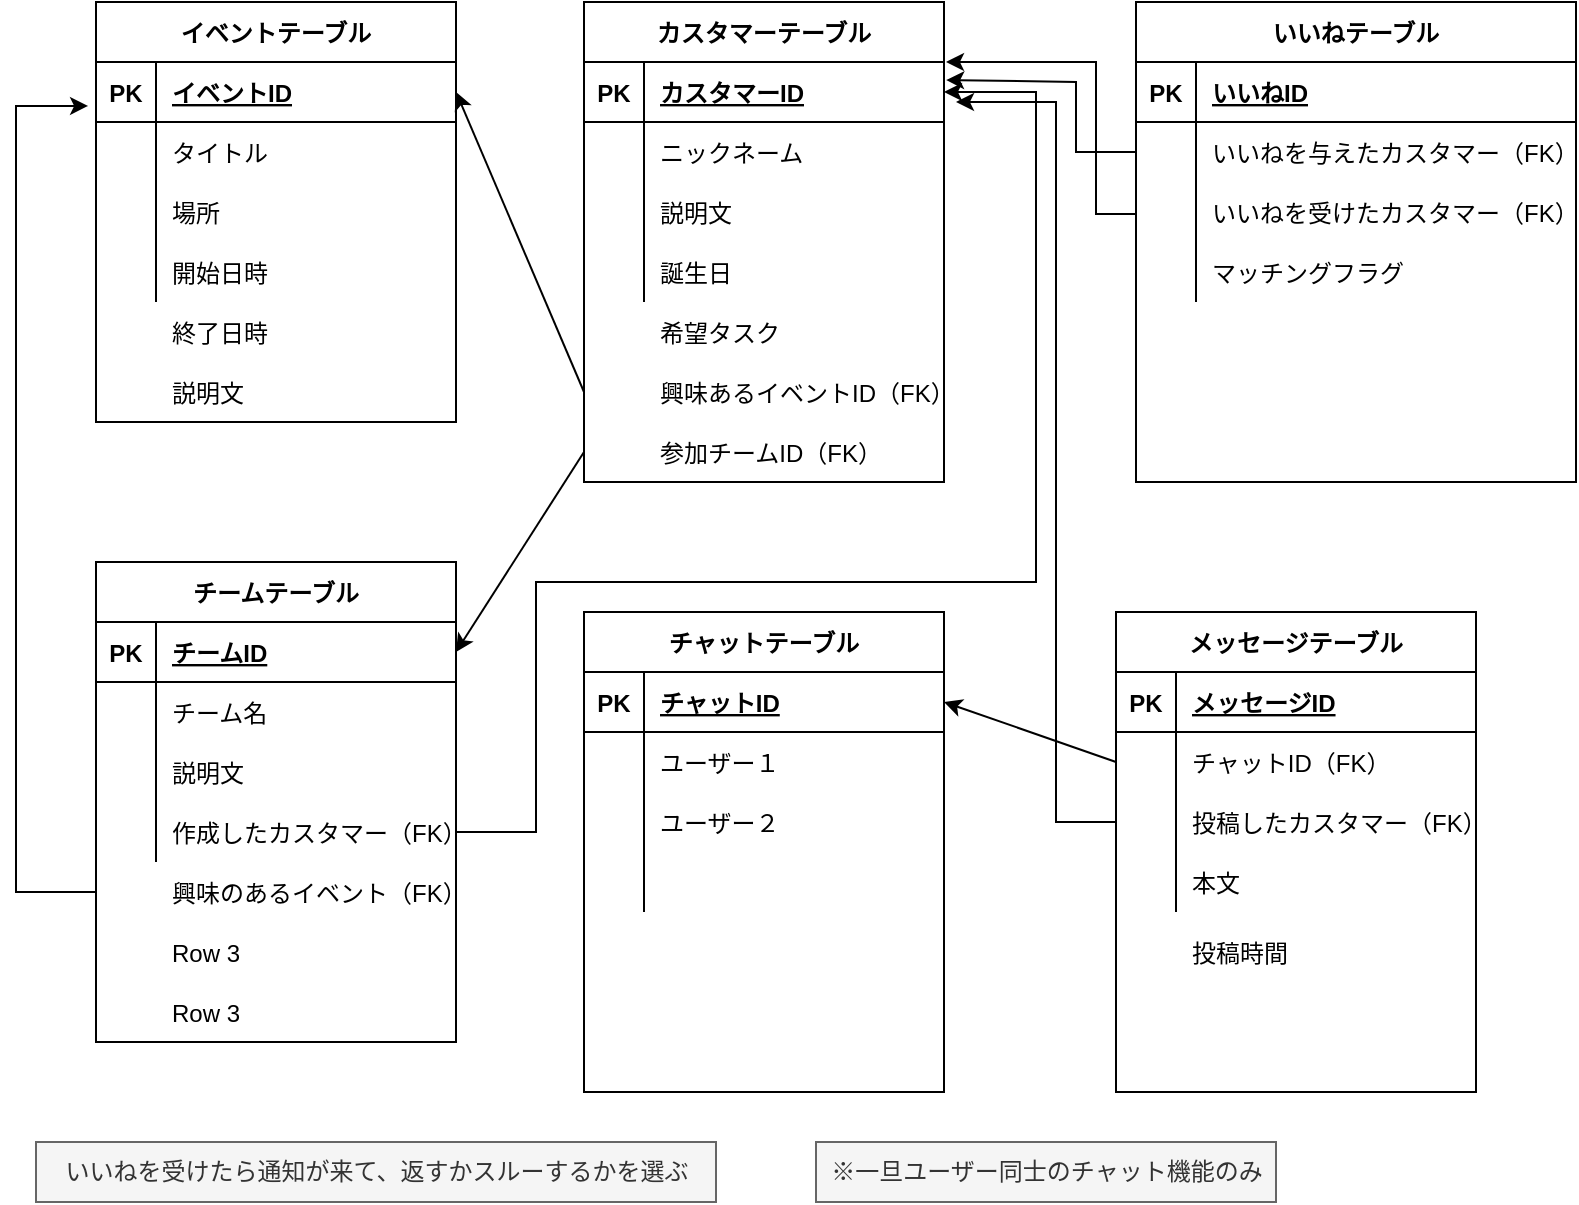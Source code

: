 <mxfile version="24.8.3">
  <diagram name="ページ1" id="xBAIxZ258H9hVGIG7pwN">
    <mxGraphModel dx="984" dy="625" grid="1" gridSize="10" guides="1" tooltips="1" connect="1" arrows="1" fold="1" page="1" pageScale="1" pageWidth="827" pageHeight="1169" math="0" shadow="0">
      <root>
        <mxCell id="0" />
        <mxCell id="1" parent="0" />
        <mxCell id="diK6dFrDXfG8zKTfdCGS-64" value="" style="group" vertex="1" connectable="0" parent="1">
          <mxGeometry x="80" y="320" width="180" height="240" as="geometry" />
        </mxCell>
        <mxCell id="diK6dFrDXfG8zKTfdCGS-42" value="チームテーブル" style="shape=table;startSize=30;container=1;collapsible=1;childLayout=tableLayout;fixedRows=1;rowLines=0;fontStyle=1;align=center;resizeLast=1;movable=1;resizable=1;rotatable=1;deletable=1;editable=1;connectable=1;" vertex="1" parent="diK6dFrDXfG8zKTfdCGS-64">
          <mxGeometry width="180" height="240" as="geometry">
            <mxRectangle x="40" y="320" width="120" height="30" as="alternateBounds" />
          </mxGeometry>
        </mxCell>
        <mxCell id="diK6dFrDXfG8zKTfdCGS-43" value="" style="shape=tableRow;horizontal=0;startSize=0;swimlaneHead=0;swimlaneBody=0;fillColor=none;collapsible=0;dropTarget=0;points=[[0,0.5],[1,0.5]];portConstraint=eastwest;top=0;left=0;right=0;bottom=1;movable=1;resizable=1;rotatable=1;deletable=1;editable=1;connectable=1;" vertex="1" parent="diK6dFrDXfG8zKTfdCGS-42">
          <mxGeometry y="30" width="180" height="30" as="geometry" />
        </mxCell>
        <mxCell id="diK6dFrDXfG8zKTfdCGS-44" value="PK" style="shape=partialRectangle;connectable=1;fillColor=none;top=0;left=0;bottom=0;right=0;fontStyle=1;overflow=hidden;movable=1;resizable=1;rotatable=1;deletable=1;editable=1;" vertex="1" parent="diK6dFrDXfG8zKTfdCGS-43">
          <mxGeometry width="30" height="30" as="geometry">
            <mxRectangle width="30" height="30" as="alternateBounds" />
          </mxGeometry>
        </mxCell>
        <mxCell id="diK6dFrDXfG8zKTfdCGS-45" value="チームID" style="shape=partialRectangle;connectable=1;fillColor=none;top=0;left=0;bottom=0;right=0;align=left;spacingLeft=6;fontStyle=5;overflow=hidden;movable=1;resizable=1;rotatable=1;deletable=1;editable=1;" vertex="1" parent="diK6dFrDXfG8zKTfdCGS-43">
          <mxGeometry x="30" width="150" height="30" as="geometry">
            <mxRectangle width="150" height="30" as="alternateBounds" />
          </mxGeometry>
        </mxCell>
        <mxCell id="diK6dFrDXfG8zKTfdCGS-46" value="" style="shape=tableRow;horizontal=0;startSize=0;swimlaneHead=0;swimlaneBody=0;fillColor=none;collapsible=0;dropTarget=0;points=[[0,0.5],[1,0.5]];portConstraint=eastwest;top=0;left=0;right=0;bottom=0;movable=1;resizable=1;rotatable=1;deletable=1;editable=1;connectable=1;" vertex="1" parent="diK6dFrDXfG8zKTfdCGS-42">
          <mxGeometry y="60" width="180" height="30" as="geometry" />
        </mxCell>
        <mxCell id="diK6dFrDXfG8zKTfdCGS-47" value="" style="shape=partialRectangle;connectable=1;fillColor=none;top=0;left=0;bottom=0;right=0;editable=1;overflow=hidden;movable=1;resizable=1;rotatable=1;deletable=1;" vertex="1" parent="diK6dFrDXfG8zKTfdCGS-46">
          <mxGeometry width="30" height="30" as="geometry">
            <mxRectangle width="30" height="30" as="alternateBounds" />
          </mxGeometry>
        </mxCell>
        <mxCell id="diK6dFrDXfG8zKTfdCGS-48" value="チーム名" style="shape=partialRectangle;connectable=1;fillColor=none;top=0;left=0;bottom=0;right=0;align=left;spacingLeft=6;overflow=hidden;movable=1;resizable=1;rotatable=1;deletable=1;editable=1;" vertex="1" parent="diK6dFrDXfG8zKTfdCGS-46">
          <mxGeometry x="30" width="150" height="30" as="geometry">
            <mxRectangle width="150" height="30" as="alternateBounds" />
          </mxGeometry>
        </mxCell>
        <mxCell id="diK6dFrDXfG8zKTfdCGS-49" value="" style="shape=tableRow;horizontal=0;startSize=0;swimlaneHead=0;swimlaneBody=0;fillColor=none;collapsible=0;dropTarget=0;points=[[0,0.5],[1,0.5]];portConstraint=eastwest;top=0;left=0;right=0;bottom=0;movable=1;resizable=1;rotatable=1;deletable=1;editable=1;connectable=1;" vertex="1" parent="diK6dFrDXfG8zKTfdCGS-42">
          <mxGeometry y="90" width="180" height="30" as="geometry" />
        </mxCell>
        <mxCell id="diK6dFrDXfG8zKTfdCGS-50" value="" style="shape=partialRectangle;connectable=1;fillColor=none;top=0;left=0;bottom=0;right=0;editable=1;overflow=hidden;movable=1;resizable=1;rotatable=1;deletable=1;" vertex="1" parent="diK6dFrDXfG8zKTfdCGS-49">
          <mxGeometry width="30" height="30" as="geometry">
            <mxRectangle width="30" height="30" as="alternateBounds" />
          </mxGeometry>
        </mxCell>
        <mxCell id="diK6dFrDXfG8zKTfdCGS-51" value="説明文" style="shape=partialRectangle;connectable=1;fillColor=none;top=0;left=0;bottom=0;right=0;align=left;spacingLeft=6;overflow=hidden;movable=1;resizable=1;rotatable=1;deletable=1;editable=1;" vertex="1" parent="diK6dFrDXfG8zKTfdCGS-49">
          <mxGeometry x="30" width="150" height="30" as="geometry">
            <mxRectangle width="150" height="30" as="alternateBounds" />
          </mxGeometry>
        </mxCell>
        <mxCell id="diK6dFrDXfG8zKTfdCGS-52" value="" style="shape=tableRow;horizontal=0;startSize=0;swimlaneHead=0;swimlaneBody=0;fillColor=none;collapsible=0;dropTarget=0;points=[[0,0.5],[1,0.5]];portConstraint=eastwest;top=0;left=0;right=0;bottom=0;movable=1;resizable=1;rotatable=1;deletable=1;editable=1;connectable=1;" vertex="1" parent="diK6dFrDXfG8zKTfdCGS-42">
          <mxGeometry y="120" width="180" height="30" as="geometry" />
        </mxCell>
        <mxCell id="diK6dFrDXfG8zKTfdCGS-53" value="" style="shape=partialRectangle;connectable=1;fillColor=none;top=0;left=0;bottom=0;right=0;editable=1;overflow=hidden;movable=1;resizable=1;rotatable=1;deletable=1;" vertex="1" parent="diK6dFrDXfG8zKTfdCGS-52">
          <mxGeometry width="30" height="30" as="geometry">
            <mxRectangle width="30" height="30" as="alternateBounds" />
          </mxGeometry>
        </mxCell>
        <mxCell id="diK6dFrDXfG8zKTfdCGS-54" value="作成したカスタマー（FK）" style="shape=partialRectangle;connectable=1;fillColor=none;top=0;left=0;bottom=0;right=0;align=left;spacingLeft=6;overflow=hidden;movable=1;resizable=1;rotatable=1;deletable=1;editable=1;" vertex="1" parent="diK6dFrDXfG8zKTfdCGS-52">
          <mxGeometry x="30" width="150" height="30" as="geometry">
            <mxRectangle width="150" height="30" as="alternateBounds" />
          </mxGeometry>
        </mxCell>
        <mxCell id="diK6dFrDXfG8zKTfdCGS-55" value="" style="shape=tableRow;horizontal=0;startSize=0;swimlaneHead=0;swimlaneBody=0;fillColor=none;collapsible=0;dropTarget=0;points=[[0,0.5],[1,0.5]];portConstraint=eastwest;top=0;left=0;right=0;bottom=0;movable=1;resizable=1;rotatable=1;deletable=1;editable=1;connectable=1;" vertex="1" parent="diK6dFrDXfG8zKTfdCGS-64">
          <mxGeometry y="150" width="180" height="30" as="geometry" />
        </mxCell>
        <mxCell id="diK6dFrDXfG8zKTfdCGS-56" value="" style="shape=partialRectangle;connectable=1;fillColor=none;top=0;left=0;bottom=0;right=0;editable=1;overflow=hidden;movable=1;resizable=1;rotatable=1;deletable=1;" vertex="1" parent="diK6dFrDXfG8zKTfdCGS-55">
          <mxGeometry width="30" height="30" as="geometry">
            <mxRectangle width="30" height="30" as="alternateBounds" />
          </mxGeometry>
        </mxCell>
        <mxCell id="diK6dFrDXfG8zKTfdCGS-57" value="興味のあるイベント（FK）" style="shape=partialRectangle;connectable=1;fillColor=none;top=0;left=0;bottom=0;right=0;align=left;spacingLeft=6;overflow=hidden;movable=1;resizable=1;rotatable=1;deletable=1;editable=1;" vertex="1" parent="diK6dFrDXfG8zKTfdCGS-55">
          <mxGeometry x="30" width="150" height="30" as="geometry">
            <mxRectangle width="150" height="30" as="alternateBounds" />
          </mxGeometry>
        </mxCell>
        <mxCell id="diK6dFrDXfG8zKTfdCGS-58" value="" style="shape=tableRow;horizontal=0;startSize=0;swimlaneHead=0;swimlaneBody=0;fillColor=none;collapsible=0;dropTarget=0;points=[[0,0.5],[1,0.5]];portConstraint=eastwest;top=0;left=0;right=0;bottom=0;movable=1;resizable=1;rotatable=1;deletable=1;editable=1;connectable=1;" vertex="1" parent="diK6dFrDXfG8zKTfdCGS-64">
          <mxGeometry y="180" width="180" height="30" as="geometry" />
        </mxCell>
        <mxCell id="diK6dFrDXfG8zKTfdCGS-59" value="" style="shape=partialRectangle;connectable=1;fillColor=none;top=0;left=0;bottom=0;right=0;editable=1;overflow=hidden;movable=1;resizable=1;rotatable=1;deletable=1;" vertex="1" parent="diK6dFrDXfG8zKTfdCGS-58">
          <mxGeometry width="30" height="30" as="geometry">
            <mxRectangle width="30" height="30" as="alternateBounds" />
          </mxGeometry>
        </mxCell>
        <mxCell id="diK6dFrDXfG8zKTfdCGS-60" value="Row 3" style="shape=partialRectangle;connectable=1;fillColor=none;top=0;left=0;bottom=0;right=0;align=left;spacingLeft=6;overflow=hidden;movable=1;resizable=1;rotatable=1;deletable=1;editable=1;" vertex="1" parent="diK6dFrDXfG8zKTfdCGS-58">
          <mxGeometry x="30" width="150" height="30" as="geometry">
            <mxRectangle width="150" height="30" as="alternateBounds" />
          </mxGeometry>
        </mxCell>
        <mxCell id="diK6dFrDXfG8zKTfdCGS-61" value="" style="shape=tableRow;horizontal=0;startSize=0;swimlaneHead=0;swimlaneBody=0;fillColor=none;collapsible=0;dropTarget=0;points=[[0,0.5],[1,0.5]];portConstraint=eastwest;top=0;left=0;right=0;bottom=0;movable=1;resizable=1;rotatable=1;deletable=1;editable=1;connectable=1;" vertex="1" parent="diK6dFrDXfG8zKTfdCGS-64">
          <mxGeometry y="210" width="180" height="30" as="geometry" />
        </mxCell>
        <mxCell id="diK6dFrDXfG8zKTfdCGS-62" value="" style="shape=partialRectangle;connectable=1;fillColor=none;top=0;left=0;bottom=0;right=0;editable=1;overflow=hidden;movable=1;resizable=1;rotatable=1;deletable=1;" vertex="1" parent="diK6dFrDXfG8zKTfdCGS-61">
          <mxGeometry width="30" height="30" as="geometry">
            <mxRectangle width="30" height="30" as="alternateBounds" />
          </mxGeometry>
        </mxCell>
        <mxCell id="diK6dFrDXfG8zKTfdCGS-63" value="Row 3" style="shape=partialRectangle;connectable=1;fillColor=none;top=0;left=0;bottom=0;right=0;align=left;spacingLeft=6;overflow=hidden;movable=1;resizable=1;rotatable=1;deletable=1;editable=1;" vertex="1" parent="diK6dFrDXfG8zKTfdCGS-61">
          <mxGeometry x="30" width="150" height="30" as="geometry">
            <mxRectangle width="150" height="30" as="alternateBounds" />
          </mxGeometry>
        </mxCell>
        <mxCell id="diK6dFrDXfG8zKTfdCGS-65" value="" style="group" vertex="1" connectable="0" parent="1">
          <mxGeometry x="80" y="40" width="180" height="210" as="geometry" />
        </mxCell>
        <mxCell id="diK6dFrDXfG8zKTfdCGS-1" value="イベントテーブル" style="shape=table;startSize=30;container=1;collapsible=1;childLayout=tableLayout;fixedRows=1;rowLines=0;fontStyle=1;align=center;resizeLast=1;" vertex="1" parent="diK6dFrDXfG8zKTfdCGS-65">
          <mxGeometry width="180" height="210" as="geometry" />
        </mxCell>
        <mxCell id="diK6dFrDXfG8zKTfdCGS-2" value="" style="shape=tableRow;horizontal=0;startSize=0;swimlaneHead=0;swimlaneBody=0;fillColor=none;collapsible=0;dropTarget=0;points=[[0,0.5],[1,0.5]];portConstraint=eastwest;top=0;left=0;right=0;bottom=1;" vertex="1" parent="diK6dFrDXfG8zKTfdCGS-1">
          <mxGeometry y="30" width="180" height="30" as="geometry" />
        </mxCell>
        <mxCell id="diK6dFrDXfG8zKTfdCGS-3" value="PK" style="shape=partialRectangle;connectable=0;fillColor=none;top=0;left=0;bottom=0;right=0;fontStyle=1;overflow=hidden;" vertex="1" parent="diK6dFrDXfG8zKTfdCGS-2">
          <mxGeometry width="30" height="30" as="geometry">
            <mxRectangle width="30" height="30" as="alternateBounds" />
          </mxGeometry>
        </mxCell>
        <mxCell id="diK6dFrDXfG8zKTfdCGS-4" value="イベントID" style="shape=partialRectangle;connectable=0;fillColor=none;top=0;left=0;bottom=0;right=0;align=left;spacingLeft=6;fontStyle=5;overflow=hidden;" vertex="1" parent="diK6dFrDXfG8zKTfdCGS-2">
          <mxGeometry x="30" width="150" height="30" as="geometry">
            <mxRectangle width="150" height="30" as="alternateBounds" />
          </mxGeometry>
        </mxCell>
        <mxCell id="diK6dFrDXfG8zKTfdCGS-5" value="" style="shape=tableRow;horizontal=0;startSize=0;swimlaneHead=0;swimlaneBody=0;fillColor=none;collapsible=0;dropTarget=0;points=[[0,0.5],[1,0.5]];portConstraint=eastwest;top=0;left=0;right=0;bottom=0;" vertex="1" parent="diK6dFrDXfG8zKTfdCGS-1">
          <mxGeometry y="60" width="180" height="30" as="geometry" />
        </mxCell>
        <mxCell id="diK6dFrDXfG8zKTfdCGS-6" value="" style="shape=partialRectangle;connectable=0;fillColor=none;top=0;left=0;bottom=0;right=0;editable=1;overflow=hidden;" vertex="1" parent="diK6dFrDXfG8zKTfdCGS-5">
          <mxGeometry width="30" height="30" as="geometry">
            <mxRectangle width="30" height="30" as="alternateBounds" />
          </mxGeometry>
        </mxCell>
        <mxCell id="diK6dFrDXfG8zKTfdCGS-7" value="タイトル" style="shape=partialRectangle;connectable=0;fillColor=none;top=0;left=0;bottom=0;right=0;align=left;spacingLeft=6;overflow=hidden;" vertex="1" parent="diK6dFrDXfG8zKTfdCGS-5">
          <mxGeometry x="30" width="150" height="30" as="geometry">
            <mxRectangle width="150" height="30" as="alternateBounds" />
          </mxGeometry>
        </mxCell>
        <mxCell id="diK6dFrDXfG8zKTfdCGS-8" value="" style="shape=tableRow;horizontal=0;startSize=0;swimlaneHead=0;swimlaneBody=0;fillColor=none;collapsible=0;dropTarget=0;points=[[0,0.5],[1,0.5]];portConstraint=eastwest;top=0;left=0;right=0;bottom=0;" vertex="1" parent="diK6dFrDXfG8zKTfdCGS-1">
          <mxGeometry y="90" width="180" height="30" as="geometry" />
        </mxCell>
        <mxCell id="diK6dFrDXfG8zKTfdCGS-9" value="" style="shape=partialRectangle;connectable=0;fillColor=none;top=0;left=0;bottom=0;right=0;editable=1;overflow=hidden;" vertex="1" parent="diK6dFrDXfG8zKTfdCGS-8">
          <mxGeometry width="30" height="30" as="geometry">
            <mxRectangle width="30" height="30" as="alternateBounds" />
          </mxGeometry>
        </mxCell>
        <mxCell id="diK6dFrDXfG8zKTfdCGS-10" value="場所" style="shape=partialRectangle;connectable=0;fillColor=none;top=0;left=0;bottom=0;right=0;align=left;spacingLeft=6;overflow=hidden;" vertex="1" parent="diK6dFrDXfG8zKTfdCGS-8">
          <mxGeometry x="30" width="150" height="30" as="geometry">
            <mxRectangle width="150" height="30" as="alternateBounds" />
          </mxGeometry>
        </mxCell>
        <mxCell id="diK6dFrDXfG8zKTfdCGS-11" value="" style="shape=tableRow;horizontal=0;startSize=0;swimlaneHead=0;swimlaneBody=0;fillColor=none;collapsible=0;dropTarget=0;points=[[0,0.5],[1,0.5]];portConstraint=eastwest;top=0;left=0;right=0;bottom=0;" vertex="1" parent="diK6dFrDXfG8zKTfdCGS-1">
          <mxGeometry y="120" width="180" height="30" as="geometry" />
        </mxCell>
        <mxCell id="diK6dFrDXfG8zKTfdCGS-12" value="" style="shape=partialRectangle;connectable=0;fillColor=none;top=0;left=0;bottom=0;right=0;editable=1;overflow=hidden;" vertex="1" parent="diK6dFrDXfG8zKTfdCGS-11">
          <mxGeometry width="30" height="30" as="geometry">
            <mxRectangle width="30" height="30" as="alternateBounds" />
          </mxGeometry>
        </mxCell>
        <mxCell id="diK6dFrDXfG8zKTfdCGS-13" value="開始日時" style="shape=partialRectangle;connectable=0;fillColor=none;top=0;left=0;bottom=0;right=0;align=left;spacingLeft=6;overflow=hidden;" vertex="1" parent="diK6dFrDXfG8zKTfdCGS-11">
          <mxGeometry x="30" width="150" height="30" as="geometry">
            <mxRectangle width="150" height="30" as="alternateBounds" />
          </mxGeometry>
        </mxCell>
        <mxCell id="diK6dFrDXfG8zKTfdCGS-14" value="" style="shape=tableRow;horizontal=0;startSize=0;swimlaneHead=0;swimlaneBody=0;fillColor=none;collapsible=0;dropTarget=0;points=[[0,0.5],[1,0.5]];portConstraint=eastwest;top=0;left=0;right=0;bottom=0;" vertex="1" parent="diK6dFrDXfG8zKTfdCGS-65">
          <mxGeometry y="150" width="180" height="30" as="geometry" />
        </mxCell>
        <mxCell id="diK6dFrDXfG8zKTfdCGS-15" value="" style="shape=partialRectangle;connectable=0;fillColor=none;top=0;left=0;bottom=0;right=0;editable=1;overflow=hidden;" vertex="1" parent="diK6dFrDXfG8zKTfdCGS-14">
          <mxGeometry width="30" height="30" as="geometry">
            <mxRectangle width="30" height="30" as="alternateBounds" />
          </mxGeometry>
        </mxCell>
        <mxCell id="diK6dFrDXfG8zKTfdCGS-16" value="終了日時" style="shape=partialRectangle;connectable=0;fillColor=none;top=0;left=0;bottom=0;right=0;align=left;spacingLeft=6;overflow=hidden;" vertex="1" parent="diK6dFrDXfG8zKTfdCGS-14">
          <mxGeometry x="30" width="150" height="30" as="geometry">
            <mxRectangle width="150" height="30" as="alternateBounds" />
          </mxGeometry>
        </mxCell>
        <mxCell id="diK6dFrDXfG8zKTfdCGS-17" value="" style="shape=tableRow;horizontal=0;startSize=0;swimlaneHead=0;swimlaneBody=0;fillColor=none;collapsible=0;dropTarget=0;points=[[0,0.5],[1,0.5]];portConstraint=eastwest;top=0;left=0;right=0;bottom=0;" vertex="1" parent="diK6dFrDXfG8zKTfdCGS-65">
          <mxGeometry y="180" width="180" height="30" as="geometry" />
        </mxCell>
        <mxCell id="diK6dFrDXfG8zKTfdCGS-18" value="" style="shape=partialRectangle;connectable=0;fillColor=none;top=0;left=0;bottom=0;right=0;editable=1;overflow=hidden;" vertex="1" parent="diK6dFrDXfG8zKTfdCGS-17">
          <mxGeometry width="30" height="30" as="geometry">
            <mxRectangle width="30" height="30" as="alternateBounds" />
          </mxGeometry>
        </mxCell>
        <mxCell id="diK6dFrDXfG8zKTfdCGS-19" value="説明文" style="shape=partialRectangle;connectable=0;fillColor=none;top=0;left=0;bottom=0;right=0;align=left;spacingLeft=6;overflow=hidden;" vertex="1" parent="diK6dFrDXfG8zKTfdCGS-17">
          <mxGeometry x="30" width="150" height="30" as="geometry">
            <mxRectangle width="150" height="30" as="alternateBounds" />
          </mxGeometry>
        </mxCell>
        <mxCell id="diK6dFrDXfG8zKTfdCGS-66" value="" style="group" vertex="1" connectable="0" parent="1">
          <mxGeometry x="324" y="40" width="180" height="240" as="geometry" />
        </mxCell>
        <mxCell id="diK6dFrDXfG8zKTfdCGS-20" value="カスタマーテーブル" style="shape=table;startSize=30;container=1;collapsible=1;childLayout=tableLayout;fixedRows=1;rowLines=0;fontStyle=1;align=center;resizeLast=1;" vertex="1" parent="diK6dFrDXfG8zKTfdCGS-66">
          <mxGeometry width="180" height="240" as="geometry" />
        </mxCell>
        <mxCell id="diK6dFrDXfG8zKTfdCGS-21" value="" style="shape=tableRow;horizontal=0;startSize=0;swimlaneHead=0;swimlaneBody=0;fillColor=none;collapsible=0;dropTarget=0;points=[[0,0.5],[1,0.5]];portConstraint=eastwest;top=0;left=0;right=0;bottom=1;" vertex="1" parent="diK6dFrDXfG8zKTfdCGS-20">
          <mxGeometry y="30" width="180" height="30" as="geometry" />
        </mxCell>
        <mxCell id="diK6dFrDXfG8zKTfdCGS-22" value="PK" style="shape=partialRectangle;connectable=0;fillColor=none;top=0;left=0;bottom=0;right=0;fontStyle=1;overflow=hidden;" vertex="1" parent="diK6dFrDXfG8zKTfdCGS-21">
          <mxGeometry width="30" height="30" as="geometry">
            <mxRectangle width="30" height="30" as="alternateBounds" />
          </mxGeometry>
        </mxCell>
        <mxCell id="diK6dFrDXfG8zKTfdCGS-23" value="カスタマーID" style="shape=partialRectangle;connectable=0;fillColor=none;top=0;left=0;bottom=0;right=0;align=left;spacingLeft=6;fontStyle=5;overflow=hidden;" vertex="1" parent="diK6dFrDXfG8zKTfdCGS-21">
          <mxGeometry x="30" width="150" height="30" as="geometry">
            <mxRectangle width="150" height="30" as="alternateBounds" />
          </mxGeometry>
        </mxCell>
        <mxCell id="diK6dFrDXfG8zKTfdCGS-24" value="" style="shape=tableRow;horizontal=0;startSize=0;swimlaneHead=0;swimlaneBody=0;fillColor=none;collapsible=0;dropTarget=0;points=[[0,0.5],[1,0.5]];portConstraint=eastwest;top=0;left=0;right=0;bottom=0;" vertex="1" parent="diK6dFrDXfG8zKTfdCGS-20">
          <mxGeometry y="60" width="180" height="30" as="geometry" />
        </mxCell>
        <mxCell id="diK6dFrDXfG8zKTfdCGS-25" value="" style="shape=partialRectangle;connectable=0;fillColor=none;top=0;left=0;bottom=0;right=0;editable=1;overflow=hidden;" vertex="1" parent="diK6dFrDXfG8zKTfdCGS-24">
          <mxGeometry width="30" height="30" as="geometry">
            <mxRectangle width="30" height="30" as="alternateBounds" />
          </mxGeometry>
        </mxCell>
        <mxCell id="diK6dFrDXfG8zKTfdCGS-26" value="ニックネーム" style="shape=partialRectangle;connectable=0;fillColor=none;top=0;left=0;bottom=0;right=0;align=left;spacingLeft=6;overflow=hidden;" vertex="1" parent="diK6dFrDXfG8zKTfdCGS-24">
          <mxGeometry x="30" width="150" height="30" as="geometry">
            <mxRectangle width="150" height="30" as="alternateBounds" />
          </mxGeometry>
        </mxCell>
        <mxCell id="diK6dFrDXfG8zKTfdCGS-27" value="" style="shape=tableRow;horizontal=0;startSize=0;swimlaneHead=0;swimlaneBody=0;fillColor=none;collapsible=0;dropTarget=0;points=[[0,0.5],[1,0.5]];portConstraint=eastwest;top=0;left=0;right=0;bottom=0;" vertex="1" parent="diK6dFrDXfG8zKTfdCGS-20">
          <mxGeometry y="90" width="180" height="30" as="geometry" />
        </mxCell>
        <mxCell id="diK6dFrDXfG8zKTfdCGS-28" value="" style="shape=partialRectangle;connectable=0;fillColor=none;top=0;left=0;bottom=0;right=0;editable=1;overflow=hidden;" vertex="1" parent="diK6dFrDXfG8zKTfdCGS-27">
          <mxGeometry width="30" height="30" as="geometry">
            <mxRectangle width="30" height="30" as="alternateBounds" />
          </mxGeometry>
        </mxCell>
        <mxCell id="diK6dFrDXfG8zKTfdCGS-29" value="説明文" style="shape=partialRectangle;connectable=0;fillColor=none;top=0;left=0;bottom=0;right=0;align=left;spacingLeft=6;overflow=hidden;" vertex="1" parent="diK6dFrDXfG8zKTfdCGS-27">
          <mxGeometry x="30" width="150" height="30" as="geometry">
            <mxRectangle width="150" height="30" as="alternateBounds" />
          </mxGeometry>
        </mxCell>
        <mxCell id="diK6dFrDXfG8zKTfdCGS-30" value="" style="shape=tableRow;horizontal=0;startSize=0;swimlaneHead=0;swimlaneBody=0;fillColor=none;collapsible=0;dropTarget=0;points=[[0,0.5],[1,0.5]];portConstraint=eastwest;top=0;left=0;right=0;bottom=0;" vertex="1" parent="diK6dFrDXfG8zKTfdCGS-20">
          <mxGeometry y="120" width="180" height="30" as="geometry" />
        </mxCell>
        <mxCell id="diK6dFrDXfG8zKTfdCGS-31" value="" style="shape=partialRectangle;connectable=0;fillColor=none;top=0;left=0;bottom=0;right=0;editable=1;overflow=hidden;" vertex="1" parent="diK6dFrDXfG8zKTfdCGS-30">
          <mxGeometry width="30" height="30" as="geometry">
            <mxRectangle width="30" height="30" as="alternateBounds" />
          </mxGeometry>
        </mxCell>
        <mxCell id="diK6dFrDXfG8zKTfdCGS-32" value="誕生日" style="shape=partialRectangle;connectable=0;fillColor=none;top=0;left=0;bottom=0;right=0;align=left;spacingLeft=6;overflow=hidden;" vertex="1" parent="diK6dFrDXfG8zKTfdCGS-30">
          <mxGeometry x="30" width="150" height="30" as="geometry">
            <mxRectangle width="150" height="30" as="alternateBounds" />
          </mxGeometry>
        </mxCell>
        <mxCell id="diK6dFrDXfG8zKTfdCGS-33" value="" style="shape=tableRow;horizontal=0;startSize=0;swimlaneHead=0;swimlaneBody=0;fillColor=none;collapsible=0;dropTarget=0;points=[[0,0.5],[1,0.5]];portConstraint=eastwest;top=0;left=0;right=0;bottom=0;" vertex="1" parent="diK6dFrDXfG8zKTfdCGS-66">
          <mxGeometry y="150" width="180" height="30" as="geometry" />
        </mxCell>
        <mxCell id="diK6dFrDXfG8zKTfdCGS-34" value="" style="shape=partialRectangle;connectable=0;fillColor=none;top=0;left=0;bottom=0;right=0;editable=1;overflow=hidden;" vertex="1" parent="diK6dFrDXfG8zKTfdCGS-33">
          <mxGeometry width="30" height="30" as="geometry">
            <mxRectangle width="30" height="30" as="alternateBounds" />
          </mxGeometry>
        </mxCell>
        <mxCell id="diK6dFrDXfG8zKTfdCGS-35" value="希望タスク" style="shape=partialRectangle;connectable=0;fillColor=none;top=0;left=0;bottom=0;right=0;align=left;spacingLeft=6;overflow=hidden;" vertex="1" parent="diK6dFrDXfG8zKTfdCGS-33">
          <mxGeometry x="30" width="150" height="30" as="geometry">
            <mxRectangle width="150" height="30" as="alternateBounds" />
          </mxGeometry>
        </mxCell>
        <mxCell id="diK6dFrDXfG8zKTfdCGS-36" value="" style="shape=tableRow;horizontal=0;startSize=0;swimlaneHead=0;swimlaneBody=0;fillColor=none;collapsible=0;dropTarget=0;points=[[0,0.5],[1,0.5]];portConstraint=eastwest;top=0;left=0;right=0;bottom=0;" vertex="1" parent="diK6dFrDXfG8zKTfdCGS-66">
          <mxGeometry y="180" width="180" height="30" as="geometry" />
        </mxCell>
        <mxCell id="diK6dFrDXfG8zKTfdCGS-37" value="" style="shape=partialRectangle;connectable=0;fillColor=none;top=0;left=0;bottom=0;right=0;editable=1;overflow=hidden;" vertex="1" parent="diK6dFrDXfG8zKTfdCGS-36">
          <mxGeometry width="30" height="30" as="geometry">
            <mxRectangle width="30" height="30" as="alternateBounds" />
          </mxGeometry>
        </mxCell>
        <mxCell id="diK6dFrDXfG8zKTfdCGS-38" value="興味あるイベントID（FK）" style="shape=partialRectangle;connectable=0;fillColor=none;top=0;left=0;bottom=0;right=0;align=left;spacingLeft=6;overflow=hidden;" vertex="1" parent="diK6dFrDXfG8zKTfdCGS-36">
          <mxGeometry x="30" width="150" height="30" as="geometry">
            <mxRectangle width="150" height="30" as="alternateBounds" />
          </mxGeometry>
        </mxCell>
        <mxCell id="diK6dFrDXfG8zKTfdCGS-39" value="" style="shape=tableRow;horizontal=0;startSize=0;swimlaneHead=0;swimlaneBody=0;fillColor=none;collapsible=0;dropTarget=0;points=[[0,0.5],[1,0.5]];portConstraint=eastwest;top=0;left=0;right=0;bottom=0;" vertex="1" parent="diK6dFrDXfG8zKTfdCGS-66">
          <mxGeometry y="210" width="180" height="30" as="geometry" />
        </mxCell>
        <mxCell id="diK6dFrDXfG8zKTfdCGS-40" value="" style="shape=partialRectangle;connectable=0;fillColor=none;top=0;left=0;bottom=0;right=0;editable=1;overflow=hidden;" vertex="1" parent="diK6dFrDXfG8zKTfdCGS-39">
          <mxGeometry width="30" height="30" as="geometry">
            <mxRectangle width="30" height="30" as="alternateBounds" />
          </mxGeometry>
        </mxCell>
        <mxCell id="diK6dFrDXfG8zKTfdCGS-41" value="参加チームID（FK）" style="shape=partialRectangle;connectable=0;fillColor=none;top=0;left=0;bottom=0;right=0;align=left;spacingLeft=6;overflow=hidden;" vertex="1" parent="diK6dFrDXfG8zKTfdCGS-39">
          <mxGeometry x="30" width="150" height="30" as="geometry">
            <mxRectangle width="150" height="30" as="alternateBounds" />
          </mxGeometry>
        </mxCell>
        <mxCell id="diK6dFrDXfG8zKTfdCGS-68" value="チャットテーブル" style="shape=table;startSize=30;container=1;collapsible=1;childLayout=tableLayout;fixedRows=1;rowLines=0;fontStyle=1;align=center;resizeLast=1;movable=1;resizable=1;rotatable=1;deletable=1;editable=1;connectable=1;" vertex="1" parent="1">
          <mxGeometry x="324" y="345" width="180" height="240" as="geometry">
            <mxRectangle x="40" y="320" width="120" height="30" as="alternateBounds" />
          </mxGeometry>
        </mxCell>
        <mxCell id="diK6dFrDXfG8zKTfdCGS-69" value="" style="shape=tableRow;horizontal=0;startSize=0;swimlaneHead=0;swimlaneBody=0;fillColor=none;collapsible=0;dropTarget=0;points=[[0,0.5],[1,0.5]];portConstraint=eastwest;top=0;left=0;right=0;bottom=1;movable=1;resizable=1;rotatable=1;deletable=1;editable=1;connectable=1;" vertex="1" parent="diK6dFrDXfG8zKTfdCGS-68">
          <mxGeometry y="30" width="180" height="30" as="geometry" />
        </mxCell>
        <mxCell id="diK6dFrDXfG8zKTfdCGS-70" value="PK" style="shape=partialRectangle;connectable=1;fillColor=none;top=0;left=0;bottom=0;right=0;fontStyle=1;overflow=hidden;movable=1;resizable=1;rotatable=1;deletable=1;editable=1;" vertex="1" parent="diK6dFrDXfG8zKTfdCGS-69">
          <mxGeometry width="30" height="30" as="geometry">
            <mxRectangle width="30" height="30" as="alternateBounds" />
          </mxGeometry>
        </mxCell>
        <mxCell id="diK6dFrDXfG8zKTfdCGS-71" value="チャットID" style="shape=partialRectangle;connectable=1;fillColor=none;top=0;left=0;bottom=0;right=0;align=left;spacingLeft=6;fontStyle=5;overflow=hidden;movable=1;resizable=1;rotatable=1;deletable=1;editable=1;" vertex="1" parent="diK6dFrDXfG8zKTfdCGS-69">
          <mxGeometry x="30" width="150" height="30" as="geometry">
            <mxRectangle width="150" height="30" as="alternateBounds" />
          </mxGeometry>
        </mxCell>
        <mxCell id="diK6dFrDXfG8zKTfdCGS-72" value="" style="shape=tableRow;horizontal=0;startSize=0;swimlaneHead=0;swimlaneBody=0;fillColor=none;collapsible=0;dropTarget=0;points=[[0,0.5],[1,0.5]];portConstraint=eastwest;top=0;left=0;right=0;bottom=0;movable=1;resizable=1;rotatable=1;deletable=1;editable=1;connectable=1;" vertex="1" parent="diK6dFrDXfG8zKTfdCGS-68">
          <mxGeometry y="60" width="180" height="30" as="geometry" />
        </mxCell>
        <mxCell id="diK6dFrDXfG8zKTfdCGS-73" value="" style="shape=partialRectangle;connectable=1;fillColor=none;top=0;left=0;bottom=0;right=0;editable=1;overflow=hidden;movable=1;resizable=1;rotatable=1;deletable=1;" vertex="1" parent="diK6dFrDXfG8zKTfdCGS-72">
          <mxGeometry width="30" height="30" as="geometry">
            <mxRectangle width="30" height="30" as="alternateBounds" />
          </mxGeometry>
        </mxCell>
        <mxCell id="diK6dFrDXfG8zKTfdCGS-74" value="ユーザー１" style="shape=partialRectangle;connectable=1;fillColor=none;top=0;left=0;bottom=0;right=0;align=left;spacingLeft=6;overflow=hidden;movable=1;resizable=1;rotatable=1;deletable=1;editable=1;" vertex="1" parent="diK6dFrDXfG8zKTfdCGS-72">
          <mxGeometry x="30" width="150" height="30" as="geometry">
            <mxRectangle width="150" height="30" as="alternateBounds" />
          </mxGeometry>
        </mxCell>
        <mxCell id="diK6dFrDXfG8zKTfdCGS-75" value="" style="shape=tableRow;horizontal=0;startSize=0;swimlaneHead=0;swimlaneBody=0;fillColor=none;collapsible=0;dropTarget=0;points=[[0,0.5],[1,0.5]];portConstraint=eastwest;top=0;left=0;right=0;bottom=0;movable=1;resizable=1;rotatable=1;deletable=1;editable=1;connectable=1;" vertex="1" parent="diK6dFrDXfG8zKTfdCGS-68">
          <mxGeometry y="90" width="180" height="30" as="geometry" />
        </mxCell>
        <mxCell id="diK6dFrDXfG8zKTfdCGS-76" value="" style="shape=partialRectangle;connectable=1;fillColor=none;top=0;left=0;bottom=0;right=0;editable=1;overflow=hidden;movable=1;resizable=1;rotatable=1;deletable=1;" vertex="1" parent="diK6dFrDXfG8zKTfdCGS-75">
          <mxGeometry width="30" height="30" as="geometry">
            <mxRectangle width="30" height="30" as="alternateBounds" />
          </mxGeometry>
        </mxCell>
        <mxCell id="diK6dFrDXfG8zKTfdCGS-77" value="ユーザー２" style="shape=partialRectangle;connectable=1;fillColor=none;top=0;left=0;bottom=0;right=0;align=left;spacingLeft=6;overflow=hidden;movable=1;resizable=1;rotatable=1;deletable=1;editable=1;" vertex="1" parent="diK6dFrDXfG8zKTfdCGS-75">
          <mxGeometry x="30" width="150" height="30" as="geometry">
            <mxRectangle width="150" height="30" as="alternateBounds" />
          </mxGeometry>
        </mxCell>
        <mxCell id="diK6dFrDXfG8zKTfdCGS-78" value="" style="shape=tableRow;horizontal=0;startSize=0;swimlaneHead=0;swimlaneBody=0;fillColor=none;collapsible=0;dropTarget=0;points=[[0,0.5],[1,0.5]];portConstraint=eastwest;top=0;left=0;right=0;bottom=0;movable=1;resizable=1;rotatable=1;deletable=1;editable=1;connectable=1;" vertex="1" parent="diK6dFrDXfG8zKTfdCGS-68">
          <mxGeometry y="120" width="180" height="30" as="geometry" />
        </mxCell>
        <mxCell id="diK6dFrDXfG8zKTfdCGS-79" value="" style="shape=partialRectangle;connectable=1;fillColor=none;top=0;left=0;bottom=0;right=0;editable=1;overflow=hidden;movable=1;resizable=1;rotatable=1;deletable=1;" vertex="1" parent="diK6dFrDXfG8zKTfdCGS-78">
          <mxGeometry width="30" height="30" as="geometry">
            <mxRectangle width="30" height="30" as="alternateBounds" />
          </mxGeometry>
        </mxCell>
        <mxCell id="diK6dFrDXfG8zKTfdCGS-80" value="" style="shape=partialRectangle;connectable=1;fillColor=none;top=0;left=0;bottom=0;right=0;align=left;spacingLeft=6;overflow=hidden;movable=1;resizable=1;rotatable=1;deletable=1;editable=1;" vertex="1" parent="diK6dFrDXfG8zKTfdCGS-78">
          <mxGeometry x="30" width="150" height="30" as="geometry">
            <mxRectangle width="150" height="30" as="alternateBounds" />
          </mxGeometry>
        </mxCell>
        <mxCell id="diK6dFrDXfG8zKTfdCGS-83" value="" style="endArrow=classic;html=1;rounded=0;entryX=1;entryY=0.5;entryDx=0;entryDy=0;exitX=0;exitY=0.5;exitDx=0;exitDy=0;" edge="1" parent="1" source="diK6dFrDXfG8zKTfdCGS-36" target="diK6dFrDXfG8zKTfdCGS-2">
          <mxGeometry width="50" height="50" relative="1" as="geometry">
            <mxPoint x="310" y="220" as="sourcePoint" />
            <mxPoint x="270" y="90" as="targetPoint" />
          </mxGeometry>
        </mxCell>
        <mxCell id="diK6dFrDXfG8zKTfdCGS-85" value="" style="endArrow=classic;html=1;rounded=0;entryX=1;entryY=0.5;entryDx=0;entryDy=0;exitX=0;exitY=0.5;exitDx=0;exitDy=0;" edge="1" parent="1" source="diK6dFrDXfG8zKTfdCGS-39" target="diK6dFrDXfG8zKTfdCGS-45">
          <mxGeometry width="50" height="50" relative="1" as="geometry">
            <mxPoint x="390" y="350" as="sourcePoint" />
            <mxPoint x="440" y="300" as="targetPoint" />
          </mxGeometry>
        </mxCell>
        <mxCell id="diK6dFrDXfG8zKTfdCGS-89" value="" style="endArrow=classic;html=1;rounded=0;exitX=0;exitY=0.5;exitDx=0;exitDy=0;entryX=-0.022;entryY=0.733;entryDx=0;entryDy=0;entryPerimeter=0;" edge="1" parent="1" source="diK6dFrDXfG8zKTfdCGS-56" target="diK6dFrDXfG8zKTfdCGS-2">
          <mxGeometry width="50" height="50" relative="1" as="geometry">
            <mxPoint x="30" y="190" as="sourcePoint" />
            <mxPoint x="80" y="140" as="targetPoint" />
            <Array as="points">
              <mxPoint x="40" y="485" />
              <mxPoint x="40" y="92" />
            </Array>
          </mxGeometry>
        </mxCell>
        <mxCell id="diK6dFrDXfG8zKTfdCGS-90" value="" style="endArrow=classic;html=1;rounded=0;exitX=1;exitY=0.5;exitDx=0;exitDy=0;entryX=1;entryY=0.5;entryDx=0;entryDy=0;" edge="1" parent="1" source="diK6dFrDXfG8zKTfdCGS-54" target="diK6dFrDXfG8zKTfdCGS-21">
          <mxGeometry width="50" height="50" relative="1" as="geometry">
            <mxPoint x="390" y="350" as="sourcePoint" />
            <mxPoint x="440" y="300" as="targetPoint" />
            <Array as="points">
              <mxPoint x="300" y="455" />
              <mxPoint x="300" y="330" />
              <mxPoint x="550" y="330" />
              <mxPoint x="550" y="85" />
            </Array>
          </mxGeometry>
        </mxCell>
        <mxCell id="diK6dFrDXfG8zKTfdCGS-104" value="メッセージテーブル" style="shape=table;startSize=30;container=1;collapsible=1;childLayout=tableLayout;fixedRows=1;rowLines=0;fontStyle=1;align=center;resizeLast=1;movable=1;resizable=1;rotatable=1;deletable=1;editable=1;connectable=1;" vertex="1" parent="1">
          <mxGeometry x="590" y="345" width="180" height="240" as="geometry">
            <mxRectangle x="40" y="320" width="120" height="30" as="alternateBounds" />
          </mxGeometry>
        </mxCell>
        <mxCell id="diK6dFrDXfG8zKTfdCGS-105" value="" style="shape=tableRow;horizontal=0;startSize=0;swimlaneHead=0;swimlaneBody=0;fillColor=none;collapsible=0;dropTarget=0;points=[[0,0.5],[1,0.5]];portConstraint=eastwest;top=0;left=0;right=0;bottom=1;movable=1;resizable=1;rotatable=1;deletable=1;editable=1;connectable=1;" vertex="1" parent="diK6dFrDXfG8zKTfdCGS-104">
          <mxGeometry y="30" width="180" height="30" as="geometry" />
        </mxCell>
        <mxCell id="diK6dFrDXfG8zKTfdCGS-106" value="PK" style="shape=partialRectangle;connectable=1;fillColor=none;top=0;left=0;bottom=0;right=0;fontStyle=1;overflow=hidden;movable=1;resizable=1;rotatable=1;deletable=1;editable=1;" vertex="1" parent="diK6dFrDXfG8zKTfdCGS-105">
          <mxGeometry width="30" height="30" as="geometry">
            <mxRectangle width="30" height="30" as="alternateBounds" />
          </mxGeometry>
        </mxCell>
        <mxCell id="diK6dFrDXfG8zKTfdCGS-107" value="メッセージID" style="shape=partialRectangle;connectable=1;fillColor=none;top=0;left=0;bottom=0;right=0;align=left;spacingLeft=6;fontStyle=5;overflow=hidden;movable=1;resizable=1;rotatable=1;deletable=1;editable=1;" vertex="1" parent="diK6dFrDXfG8zKTfdCGS-105">
          <mxGeometry x="30" width="150" height="30" as="geometry">
            <mxRectangle width="150" height="30" as="alternateBounds" />
          </mxGeometry>
        </mxCell>
        <mxCell id="diK6dFrDXfG8zKTfdCGS-108" value="" style="shape=tableRow;horizontal=0;startSize=0;swimlaneHead=0;swimlaneBody=0;fillColor=none;collapsible=0;dropTarget=0;points=[[0,0.5],[1,0.5]];portConstraint=eastwest;top=0;left=0;right=0;bottom=0;movable=1;resizable=1;rotatable=1;deletable=1;editable=1;connectable=1;" vertex="1" parent="diK6dFrDXfG8zKTfdCGS-104">
          <mxGeometry y="60" width="180" height="30" as="geometry" />
        </mxCell>
        <mxCell id="diK6dFrDXfG8zKTfdCGS-109" value="" style="shape=partialRectangle;connectable=1;fillColor=none;top=0;left=0;bottom=0;right=0;editable=1;overflow=hidden;movable=1;resizable=1;rotatable=1;deletable=1;" vertex="1" parent="diK6dFrDXfG8zKTfdCGS-108">
          <mxGeometry width="30" height="30" as="geometry">
            <mxRectangle width="30" height="30" as="alternateBounds" />
          </mxGeometry>
        </mxCell>
        <mxCell id="diK6dFrDXfG8zKTfdCGS-110" value="チャットID（FK）" style="shape=partialRectangle;connectable=1;fillColor=none;top=0;left=0;bottom=0;right=0;align=left;spacingLeft=6;overflow=hidden;movable=1;resizable=1;rotatable=1;deletable=1;editable=1;" vertex="1" parent="diK6dFrDXfG8zKTfdCGS-108">
          <mxGeometry x="30" width="150" height="30" as="geometry">
            <mxRectangle width="150" height="30" as="alternateBounds" />
          </mxGeometry>
        </mxCell>
        <mxCell id="diK6dFrDXfG8zKTfdCGS-111" value="" style="shape=tableRow;horizontal=0;startSize=0;swimlaneHead=0;swimlaneBody=0;fillColor=none;collapsible=0;dropTarget=0;points=[[0,0.5],[1,0.5]];portConstraint=eastwest;top=0;left=0;right=0;bottom=0;movable=1;resizable=1;rotatable=1;deletable=1;editable=1;connectable=1;" vertex="1" parent="diK6dFrDXfG8zKTfdCGS-104">
          <mxGeometry y="90" width="180" height="30" as="geometry" />
        </mxCell>
        <mxCell id="diK6dFrDXfG8zKTfdCGS-112" value="" style="shape=partialRectangle;connectable=1;fillColor=none;top=0;left=0;bottom=0;right=0;editable=1;overflow=hidden;movable=1;resizable=1;rotatable=1;deletable=1;" vertex="1" parent="diK6dFrDXfG8zKTfdCGS-111">
          <mxGeometry width="30" height="30" as="geometry">
            <mxRectangle width="30" height="30" as="alternateBounds" />
          </mxGeometry>
        </mxCell>
        <mxCell id="diK6dFrDXfG8zKTfdCGS-113" value="投稿したカスタマー（FK）" style="shape=partialRectangle;connectable=1;fillColor=none;top=0;left=0;bottom=0;right=0;align=left;spacingLeft=6;overflow=hidden;movable=1;resizable=1;rotatable=1;deletable=1;editable=1;" vertex="1" parent="diK6dFrDXfG8zKTfdCGS-111">
          <mxGeometry x="30" width="150" height="30" as="geometry">
            <mxRectangle width="150" height="30" as="alternateBounds" />
          </mxGeometry>
        </mxCell>
        <mxCell id="diK6dFrDXfG8zKTfdCGS-114" value="" style="shape=tableRow;horizontal=0;startSize=0;swimlaneHead=0;swimlaneBody=0;fillColor=none;collapsible=0;dropTarget=0;points=[[0,0.5],[1,0.5]];portConstraint=eastwest;top=0;left=0;right=0;bottom=0;movable=1;resizable=1;rotatable=1;deletable=1;editable=1;connectable=1;" vertex="1" parent="diK6dFrDXfG8zKTfdCGS-104">
          <mxGeometry y="120" width="180" height="30" as="geometry" />
        </mxCell>
        <mxCell id="diK6dFrDXfG8zKTfdCGS-115" value="" style="shape=partialRectangle;connectable=1;fillColor=none;top=0;left=0;bottom=0;right=0;editable=1;overflow=hidden;movable=1;resizable=1;rotatable=1;deletable=1;" vertex="1" parent="diK6dFrDXfG8zKTfdCGS-114">
          <mxGeometry width="30" height="30" as="geometry">
            <mxRectangle width="30" height="30" as="alternateBounds" />
          </mxGeometry>
        </mxCell>
        <mxCell id="diK6dFrDXfG8zKTfdCGS-116" value="本文" style="shape=partialRectangle;connectable=1;fillColor=none;top=0;left=0;bottom=0;right=0;align=left;spacingLeft=6;overflow=hidden;movable=1;resizable=1;rotatable=1;deletable=1;editable=1;" vertex="1" parent="diK6dFrDXfG8zKTfdCGS-114">
          <mxGeometry x="30" width="150" height="30" as="geometry">
            <mxRectangle width="150" height="30" as="alternateBounds" />
          </mxGeometry>
        </mxCell>
        <mxCell id="diK6dFrDXfG8zKTfdCGS-117" value="" style="shape=tableRow;horizontal=0;startSize=0;swimlaneHead=0;swimlaneBody=0;fillColor=none;collapsible=0;dropTarget=0;points=[[0,0.5],[1,0.5]];portConstraint=eastwest;top=0;left=0;right=0;bottom=0;movable=1;resizable=1;rotatable=1;deletable=1;editable=1;connectable=1;" vertex="1" parent="1">
          <mxGeometry x="590" y="500" width="180" height="30" as="geometry" />
        </mxCell>
        <mxCell id="diK6dFrDXfG8zKTfdCGS-118" value="" style="shape=partialRectangle;connectable=1;fillColor=none;top=0;left=0;bottom=0;right=0;editable=1;overflow=hidden;movable=1;resizable=1;rotatable=1;deletable=1;" vertex="1" parent="diK6dFrDXfG8zKTfdCGS-117">
          <mxGeometry width="30" height="30" as="geometry">
            <mxRectangle width="30" height="30" as="alternateBounds" />
          </mxGeometry>
        </mxCell>
        <mxCell id="diK6dFrDXfG8zKTfdCGS-119" value="投稿時間" style="shape=partialRectangle;connectable=1;fillColor=none;top=0;left=0;bottom=0;right=0;align=left;spacingLeft=6;overflow=hidden;movable=1;resizable=1;rotatable=1;deletable=1;editable=1;" vertex="1" parent="diK6dFrDXfG8zKTfdCGS-117">
          <mxGeometry x="30" width="150" height="30" as="geometry">
            <mxRectangle width="150" height="30" as="alternateBounds" />
          </mxGeometry>
        </mxCell>
        <mxCell id="diK6dFrDXfG8zKTfdCGS-120" value="" style="endArrow=classic;html=1;rounded=0;exitX=0;exitY=0.5;exitDx=0;exitDy=0;" edge="1" parent="1" source="diK6dFrDXfG8zKTfdCGS-112">
          <mxGeometry width="50" height="50" relative="1" as="geometry">
            <mxPoint x="590" y="430" as="sourcePoint" />
            <mxPoint x="510" y="90" as="targetPoint" />
            <Array as="points">
              <mxPoint x="560" y="450" />
              <mxPoint x="560" y="90" />
            </Array>
          </mxGeometry>
        </mxCell>
        <mxCell id="diK6dFrDXfG8zKTfdCGS-121" value="" style="endArrow=classic;html=1;rounded=0;exitX=0;exitY=0.5;exitDx=0;exitDy=0;" edge="1" parent="1" source="diK6dFrDXfG8zKTfdCGS-109">
          <mxGeometry width="50" height="50" relative="1" as="geometry">
            <mxPoint x="454" y="440" as="sourcePoint" />
            <mxPoint x="504" y="390" as="targetPoint" />
          </mxGeometry>
        </mxCell>
        <mxCell id="diK6dFrDXfG8zKTfdCGS-122" value="※一旦ユーザー同士のチャット機能のみ" style="text;html=1;align=center;verticalAlign=middle;resizable=0;points=[];autosize=1;strokeColor=#666666;fillColor=#f5f5f5;strokeWidth=1;fontColor=#333333;" vertex="1" parent="1">
          <mxGeometry x="440" y="610" width="230" height="30" as="geometry" />
        </mxCell>
        <mxCell id="diK6dFrDXfG8zKTfdCGS-124" value="" style="group" vertex="1" connectable="0" parent="1">
          <mxGeometry x="600" y="40" width="220" height="240" as="geometry" />
        </mxCell>
        <mxCell id="diK6dFrDXfG8zKTfdCGS-125" value="いいねテーブル" style="shape=table;startSize=30;container=1;collapsible=1;childLayout=tableLayout;fixedRows=1;rowLines=0;fontStyle=1;align=center;resizeLast=1;" vertex="1" parent="diK6dFrDXfG8zKTfdCGS-124">
          <mxGeometry width="220" height="240" as="geometry" />
        </mxCell>
        <mxCell id="diK6dFrDXfG8zKTfdCGS-126" value="" style="shape=tableRow;horizontal=0;startSize=0;swimlaneHead=0;swimlaneBody=0;fillColor=none;collapsible=0;dropTarget=0;points=[[0,0.5],[1,0.5]];portConstraint=eastwest;top=0;left=0;right=0;bottom=1;" vertex="1" parent="diK6dFrDXfG8zKTfdCGS-125">
          <mxGeometry y="30" width="220" height="30" as="geometry" />
        </mxCell>
        <mxCell id="diK6dFrDXfG8zKTfdCGS-127" value="PK" style="shape=partialRectangle;connectable=0;fillColor=none;top=0;left=0;bottom=0;right=0;fontStyle=1;overflow=hidden;" vertex="1" parent="diK6dFrDXfG8zKTfdCGS-126">
          <mxGeometry width="30" height="30" as="geometry">
            <mxRectangle width="30" height="30" as="alternateBounds" />
          </mxGeometry>
        </mxCell>
        <mxCell id="diK6dFrDXfG8zKTfdCGS-128" value="いいねID" style="shape=partialRectangle;connectable=0;fillColor=none;top=0;left=0;bottom=0;right=0;align=left;spacingLeft=6;fontStyle=5;overflow=hidden;" vertex="1" parent="diK6dFrDXfG8zKTfdCGS-126">
          <mxGeometry x="30" width="190" height="30" as="geometry">
            <mxRectangle width="190" height="30" as="alternateBounds" />
          </mxGeometry>
        </mxCell>
        <mxCell id="diK6dFrDXfG8zKTfdCGS-129" value="" style="shape=tableRow;horizontal=0;startSize=0;swimlaneHead=0;swimlaneBody=0;fillColor=none;collapsible=0;dropTarget=0;points=[[0,0.5],[1,0.5]];portConstraint=eastwest;top=0;left=0;right=0;bottom=0;" vertex="1" parent="diK6dFrDXfG8zKTfdCGS-125">
          <mxGeometry y="60" width="220" height="30" as="geometry" />
        </mxCell>
        <mxCell id="diK6dFrDXfG8zKTfdCGS-130" value="" style="shape=partialRectangle;connectable=0;fillColor=none;top=0;left=0;bottom=0;right=0;editable=1;overflow=hidden;" vertex="1" parent="diK6dFrDXfG8zKTfdCGS-129">
          <mxGeometry width="30" height="30" as="geometry">
            <mxRectangle width="30" height="30" as="alternateBounds" />
          </mxGeometry>
        </mxCell>
        <mxCell id="diK6dFrDXfG8zKTfdCGS-131" value="いいねを与えたカスタマー（FK）" style="shape=partialRectangle;connectable=0;fillColor=none;top=0;left=0;bottom=0;right=0;align=left;spacingLeft=6;overflow=hidden;" vertex="1" parent="diK6dFrDXfG8zKTfdCGS-129">
          <mxGeometry x="30" width="190" height="30" as="geometry">
            <mxRectangle width="190" height="30" as="alternateBounds" />
          </mxGeometry>
        </mxCell>
        <mxCell id="diK6dFrDXfG8zKTfdCGS-132" value="" style="shape=tableRow;horizontal=0;startSize=0;swimlaneHead=0;swimlaneBody=0;fillColor=none;collapsible=0;dropTarget=0;points=[[0,0.5],[1,0.5]];portConstraint=eastwest;top=0;left=0;right=0;bottom=0;" vertex="1" parent="diK6dFrDXfG8zKTfdCGS-125">
          <mxGeometry y="90" width="220" height="30" as="geometry" />
        </mxCell>
        <mxCell id="diK6dFrDXfG8zKTfdCGS-133" value="" style="shape=partialRectangle;connectable=0;fillColor=none;top=0;left=0;bottom=0;right=0;editable=1;overflow=hidden;" vertex="1" parent="diK6dFrDXfG8zKTfdCGS-132">
          <mxGeometry width="30" height="30" as="geometry">
            <mxRectangle width="30" height="30" as="alternateBounds" />
          </mxGeometry>
        </mxCell>
        <mxCell id="diK6dFrDXfG8zKTfdCGS-134" value="いいねを受けたカスタマー（FK）" style="shape=partialRectangle;connectable=0;fillColor=none;top=0;left=0;bottom=0;right=0;align=left;spacingLeft=6;overflow=hidden;" vertex="1" parent="diK6dFrDXfG8zKTfdCGS-132">
          <mxGeometry x="30" width="190" height="30" as="geometry">
            <mxRectangle width="190" height="30" as="alternateBounds" />
          </mxGeometry>
        </mxCell>
        <mxCell id="diK6dFrDXfG8zKTfdCGS-135" value="" style="shape=tableRow;horizontal=0;startSize=0;swimlaneHead=0;swimlaneBody=0;fillColor=none;collapsible=0;dropTarget=0;points=[[0,0.5],[1,0.5]];portConstraint=eastwest;top=0;left=0;right=0;bottom=0;" vertex="1" parent="diK6dFrDXfG8zKTfdCGS-125">
          <mxGeometry y="120" width="220" height="30" as="geometry" />
        </mxCell>
        <mxCell id="diK6dFrDXfG8zKTfdCGS-136" value="" style="shape=partialRectangle;connectable=0;fillColor=none;top=0;left=0;bottom=0;right=0;editable=1;overflow=hidden;" vertex="1" parent="diK6dFrDXfG8zKTfdCGS-135">
          <mxGeometry width="30" height="30" as="geometry">
            <mxRectangle width="30" height="30" as="alternateBounds" />
          </mxGeometry>
        </mxCell>
        <mxCell id="diK6dFrDXfG8zKTfdCGS-137" value="マッチングフラグ" style="shape=partialRectangle;connectable=0;fillColor=none;top=0;left=0;bottom=0;right=0;align=left;spacingLeft=6;overflow=hidden;" vertex="1" parent="diK6dFrDXfG8zKTfdCGS-135">
          <mxGeometry x="30" width="190" height="30" as="geometry">
            <mxRectangle width="190" height="30" as="alternateBounds" />
          </mxGeometry>
        </mxCell>
        <mxCell id="diK6dFrDXfG8zKTfdCGS-138" value="" style="shape=tableRow;horizontal=0;startSize=0;swimlaneHead=0;swimlaneBody=0;fillColor=none;collapsible=0;dropTarget=0;points=[[0,0.5],[1,0.5]];portConstraint=eastwest;top=0;left=0;right=0;bottom=0;" vertex="1" parent="diK6dFrDXfG8zKTfdCGS-124">
          <mxGeometry y="150" width="220.0" height="30" as="geometry" />
        </mxCell>
        <mxCell id="diK6dFrDXfG8zKTfdCGS-139" value="" style="shape=partialRectangle;connectable=0;fillColor=none;top=0;left=0;bottom=0;right=0;editable=1;overflow=hidden;" vertex="1" parent="diK6dFrDXfG8zKTfdCGS-138">
          <mxGeometry width="36.667" height="30" as="geometry">
            <mxRectangle width="30" height="30" as="alternateBounds" />
          </mxGeometry>
        </mxCell>
        <mxCell id="diK6dFrDXfG8zKTfdCGS-140" value="" style="shape=partialRectangle;connectable=0;fillColor=none;top=0;left=0;bottom=0;right=0;align=left;spacingLeft=6;overflow=hidden;" vertex="1" parent="diK6dFrDXfG8zKTfdCGS-138">
          <mxGeometry x="36.667" width="183.333" height="30" as="geometry">
            <mxRectangle width="150" height="30" as="alternateBounds" />
          </mxGeometry>
        </mxCell>
        <mxCell id="diK6dFrDXfG8zKTfdCGS-141" value="" style="shape=tableRow;horizontal=0;startSize=0;swimlaneHead=0;swimlaneBody=0;fillColor=none;collapsible=0;dropTarget=0;points=[[0,0.5],[1,0.5]];portConstraint=eastwest;top=0;left=0;right=0;bottom=0;" vertex="1" parent="diK6dFrDXfG8zKTfdCGS-124">
          <mxGeometry y="180" width="220.0" height="30" as="geometry" />
        </mxCell>
        <mxCell id="diK6dFrDXfG8zKTfdCGS-142" value="" style="shape=partialRectangle;connectable=0;fillColor=none;top=0;left=0;bottom=0;right=0;editable=1;overflow=hidden;" vertex="1" parent="diK6dFrDXfG8zKTfdCGS-141">
          <mxGeometry width="36.667" height="30" as="geometry">
            <mxRectangle width="30" height="30" as="alternateBounds" />
          </mxGeometry>
        </mxCell>
        <mxCell id="diK6dFrDXfG8zKTfdCGS-143" value="" style="shape=partialRectangle;connectable=0;fillColor=none;top=0;left=0;bottom=0;right=0;align=left;spacingLeft=6;overflow=hidden;" vertex="1" parent="diK6dFrDXfG8zKTfdCGS-141">
          <mxGeometry x="36.667" width="183.333" height="30" as="geometry">
            <mxRectangle width="150" height="30" as="alternateBounds" />
          </mxGeometry>
        </mxCell>
        <mxCell id="diK6dFrDXfG8zKTfdCGS-144" value="" style="shape=tableRow;horizontal=0;startSize=0;swimlaneHead=0;swimlaneBody=0;fillColor=none;collapsible=0;dropTarget=0;points=[[0,0.5],[1,0.5]];portConstraint=eastwest;top=0;left=0;right=0;bottom=0;" vertex="1" parent="diK6dFrDXfG8zKTfdCGS-124">
          <mxGeometry y="210" width="220.0" height="30" as="geometry" />
        </mxCell>
        <mxCell id="diK6dFrDXfG8zKTfdCGS-145" value="" style="shape=partialRectangle;connectable=0;fillColor=none;top=0;left=0;bottom=0;right=0;editable=1;overflow=hidden;" vertex="1" parent="diK6dFrDXfG8zKTfdCGS-144">
          <mxGeometry width="36.667" height="30" as="geometry">
            <mxRectangle width="30" height="30" as="alternateBounds" />
          </mxGeometry>
        </mxCell>
        <mxCell id="diK6dFrDXfG8zKTfdCGS-146" value="" style="shape=partialRectangle;connectable=0;fillColor=none;top=0;left=0;bottom=0;right=0;align=left;spacingLeft=6;overflow=hidden;" vertex="1" parent="diK6dFrDXfG8zKTfdCGS-144">
          <mxGeometry x="36.667" width="183.333" height="30" as="geometry">
            <mxRectangle width="150" height="30" as="alternateBounds" />
          </mxGeometry>
        </mxCell>
        <mxCell id="diK6dFrDXfG8zKTfdCGS-147" value="" style="endArrow=classic;html=1;rounded=0;entryX=1.006;entryY=0.3;entryDx=0;entryDy=0;entryPerimeter=0;exitX=0;exitY=0.5;exitDx=0;exitDy=0;" edge="1" parent="1" source="diK6dFrDXfG8zKTfdCGS-129" target="diK6dFrDXfG8zKTfdCGS-21">
          <mxGeometry width="50" height="50" relative="1" as="geometry">
            <mxPoint x="390" y="350" as="sourcePoint" />
            <mxPoint x="440" y="300" as="targetPoint" />
            <Array as="points">
              <mxPoint x="570" y="115" />
              <mxPoint x="570" y="80" />
            </Array>
          </mxGeometry>
        </mxCell>
        <mxCell id="diK6dFrDXfG8zKTfdCGS-161" value="" style="endArrow=classic;html=1;rounded=0;exitX=0;exitY=0.5;exitDx=0;exitDy=0;" edge="1" parent="1">
          <mxGeometry width="50" height="50" relative="1" as="geometry">
            <mxPoint x="600" y="146" as="sourcePoint" />
            <mxPoint x="505" y="70" as="targetPoint" />
            <Array as="points">
              <mxPoint x="580" y="146" />
              <mxPoint x="580" y="70" />
            </Array>
          </mxGeometry>
        </mxCell>
        <mxCell id="diK6dFrDXfG8zKTfdCGS-163" value="いいねを受けたら通知が来て、返すかスルーするかを選ぶ" style="text;html=1;align=center;verticalAlign=middle;resizable=0;points=[];autosize=1;strokeColor=#666666;fillColor=#f5f5f5;fontColor=#333333;" vertex="1" parent="1">
          <mxGeometry x="50" y="610" width="340" height="30" as="geometry" />
        </mxCell>
      </root>
    </mxGraphModel>
  </diagram>
</mxfile>

